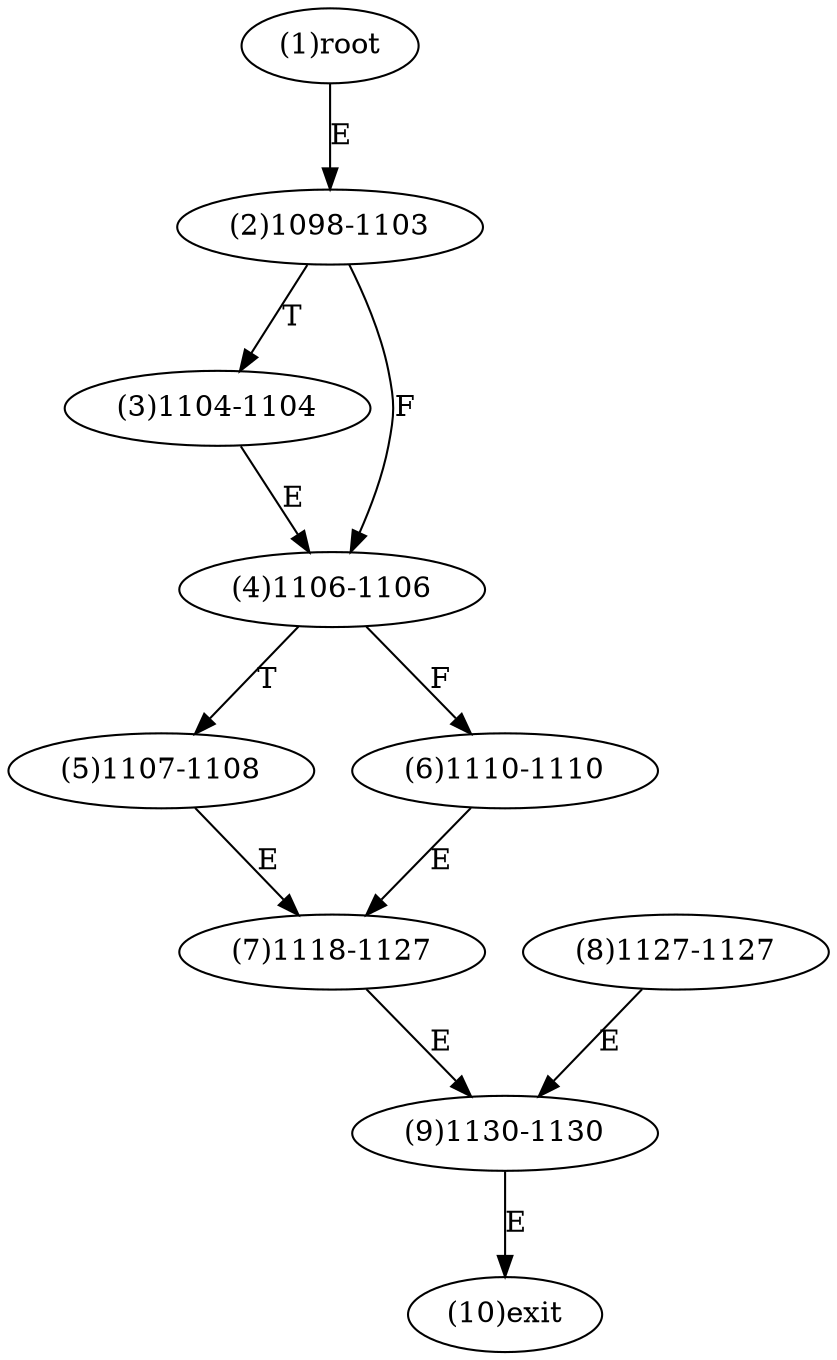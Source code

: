 digraph "" { 
1[ label="(1)root"];
2[ label="(2)1098-1103"];
3[ label="(3)1104-1104"];
4[ label="(4)1106-1106"];
5[ label="(5)1107-1108"];
6[ label="(6)1110-1110"];
7[ label="(7)1118-1127"];
8[ label="(8)1127-1127"];
9[ label="(9)1130-1130"];
10[ label="(10)exit"];
1->2[ label="E"];
2->4[ label="F"];
2->3[ label="T"];
3->4[ label="E"];
4->6[ label="F"];
4->5[ label="T"];
5->7[ label="E"];
6->7[ label="E"];
7->9[ label="E"];
8->9[ label="E"];
9->10[ label="E"];
}
